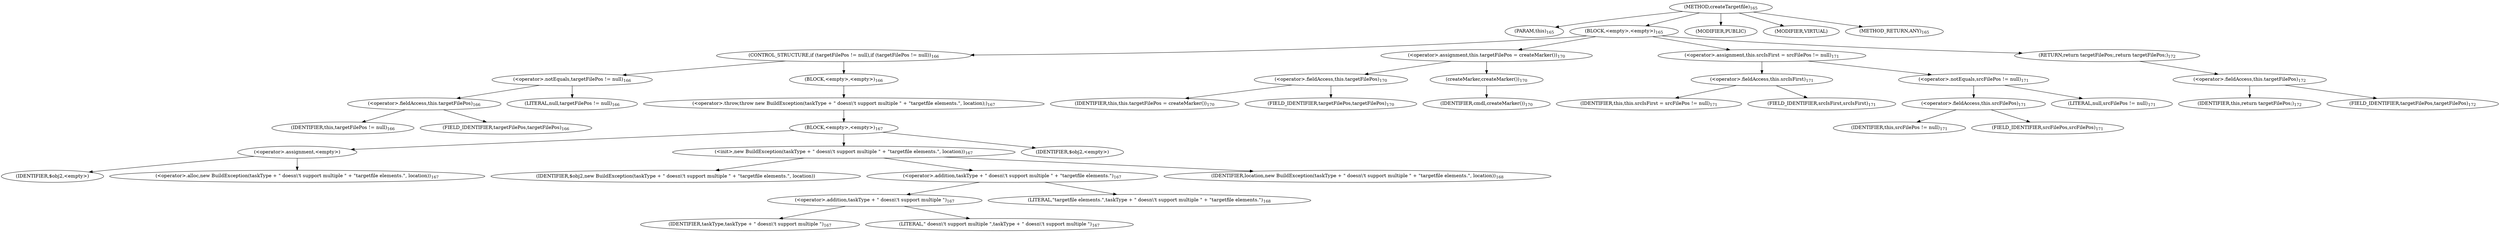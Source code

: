 digraph "createTargetfile" {  
"187" [label = <(METHOD,createTargetfile)<SUB>165</SUB>> ]
"188" [label = <(PARAM,this)<SUB>165</SUB>> ]
"189" [label = <(BLOCK,&lt;empty&gt;,&lt;empty&gt;)<SUB>165</SUB>> ]
"190" [label = <(CONTROL_STRUCTURE,if (targetFilePos != null),if (targetFilePos != null))<SUB>166</SUB>> ]
"191" [label = <(&lt;operator&gt;.notEquals,targetFilePos != null)<SUB>166</SUB>> ]
"192" [label = <(&lt;operator&gt;.fieldAccess,this.targetFilePos)<SUB>166</SUB>> ]
"193" [label = <(IDENTIFIER,this,targetFilePos != null)<SUB>166</SUB>> ]
"194" [label = <(FIELD_IDENTIFIER,targetFilePos,targetFilePos)<SUB>166</SUB>> ]
"195" [label = <(LITERAL,null,targetFilePos != null)<SUB>166</SUB>> ]
"196" [label = <(BLOCK,&lt;empty&gt;,&lt;empty&gt;)<SUB>166</SUB>> ]
"197" [label = <(&lt;operator&gt;.throw,throw new BuildException(taskType + &quot; doesn\'t support multiple &quot; + &quot;targetfile elements.&quot;, location);)<SUB>167</SUB>> ]
"198" [label = <(BLOCK,&lt;empty&gt;,&lt;empty&gt;)<SUB>167</SUB>> ]
"199" [label = <(&lt;operator&gt;.assignment,&lt;empty&gt;)> ]
"200" [label = <(IDENTIFIER,$obj2,&lt;empty&gt;)> ]
"201" [label = <(&lt;operator&gt;.alloc,new BuildException(taskType + &quot; doesn\'t support multiple &quot; + &quot;targetfile elements.&quot;, location))<SUB>167</SUB>> ]
"202" [label = <(&lt;init&gt;,new BuildException(taskType + &quot; doesn\'t support multiple &quot; + &quot;targetfile elements.&quot;, location))<SUB>167</SUB>> ]
"203" [label = <(IDENTIFIER,$obj2,new BuildException(taskType + &quot; doesn\'t support multiple &quot; + &quot;targetfile elements.&quot;, location))> ]
"204" [label = <(&lt;operator&gt;.addition,taskType + &quot; doesn\'t support multiple &quot; + &quot;targetfile elements.&quot;)<SUB>167</SUB>> ]
"205" [label = <(&lt;operator&gt;.addition,taskType + &quot; doesn\'t support multiple &quot;)<SUB>167</SUB>> ]
"206" [label = <(IDENTIFIER,taskType,taskType + &quot; doesn\'t support multiple &quot;)<SUB>167</SUB>> ]
"207" [label = <(LITERAL,&quot; doesn\'t support multiple &quot;,taskType + &quot; doesn\'t support multiple &quot;)<SUB>167</SUB>> ]
"208" [label = <(LITERAL,&quot;targetfile elements.&quot;,taskType + &quot; doesn\'t support multiple &quot; + &quot;targetfile elements.&quot;)<SUB>168</SUB>> ]
"209" [label = <(IDENTIFIER,location,new BuildException(taskType + &quot; doesn\'t support multiple &quot; + &quot;targetfile elements.&quot;, location))<SUB>168</SUB>> ]
"210" [label = <(IDENTIFIER,$obj2,&lt;empty&gt;)> ]
"211" [label = <(&lt;operator&gt;.assignment,this.targetFilePos = createMarker())<SUB>170</SUB>> ]
"212" [label = <(&lt;operator&gt;.fieldAccess,this.targetFilePos)<SUB>170</SUB>> ]
"213" [label = <(IDENTIFIER,this,this.targetFilePos = createMarker())<SUB>170</SUB>> ]
"214" [label = <(FIELD_IDENTIFIER,targetFilePos,targetFilePos)<SUB>170</SUB>> ]
"215" [label = <(createMarker,createMarker())<SUB>170</SUB>> ]
"216" [label = <(IDENTIFIER,cmdl,createMarker())<SUB>170</SUB>> ]
"217" [label = <(&lt;operator&gt;.assignment,this.srcIsFirst = srcFilePos != null)<SUB>171</SUB>> ]
"218" [label = <(&lt;operator&gt;.fieldAccess,this.srcIsFirst)<SUB>171</SUB>> ]
"219" [label = <(IDENTIFIER,this,this.srcIsFirst = srcFilePos != null)<SUB>171</SUB>> ]
"220" [label = <(FIELD_IDENTIFIER,srcIsFirst,srcIsFirst)<SUB>171</SUB>> ]
"221" [label = <(&lt;operator&gt;.notEquals,srcFilePos != null)<SUB>171</SUB>> ]
"222" [label = <(&lt;operator&gt;.fieldAccess,this.srcFilePos)<SUB>171</SUB>> ]
"223" [label = <(IDENTIFIER,this,srcFilePos != null)<SUB>171</SUB>> ]
"224" [label = <(FIELD_IDENTIFIER,srcFilePos,srcFilePos)<SUB>171</SUB>> ]
"225" [label = <(LITERAL,null,srcFilePos != null)<SUB>171</SUB>> ]
"226" [label = <(RETURN,return targetFilePos;,return targetFilePos;)<SUB>172</SUB>> ]
"227" [label = <(&lt;operator&gt;.fieldAccess,this.targetFilePos)<SUB>172</SUB>> ]
"228" [label = <(IDENTIFIER,this,return targetFilePos;)<SUB>172</SUB>> ]
"229" [label = <(FIELD_IDENTIFIER,targetFilePos,targetFilePos)<SUB>172</SUB>> ]
"230" [label = <(MODIFIER,PUBLIC)> ]
"231" [label = <(MODIFIER,VIRTUAL)> ]
"232" [label = <(METHOD_RETURN,ANY)<SUB>165</SUB>> ]
  "187" -> "188" 
  "187" -> "189" 
  "187" -> "230" 
  "187" -> "231" 
  "187" -> "232" 
  "189" -> "190" 
  "189" -> "211" 
  "189" -> "217" 
  "189" -> "226" 
  "190" -> "191" 
  "190" -> "196" 
  "191" -> "192" 
  "191" -> "195" 
  "192" -> "193" 
  "192" -> "194" 
  "196" -> "197" 
  "197" -> "198" 
  "198" -> "199" 
  "198" -> "202" 
  "198" -> "210" 
  "199" -> "200" 
  "199" -> "201" 
  "202" -> "203" 
  "202" -> "204" 
  "202" -> "209" 
  "204" -> "205" 
  "204" -> "208" 
  "205" -> "206" 
  "205" -> "207" 
  "211" -> "212" 
  "211" -> "215" 
  "212" -> "213" 
  "212" -> "214" 
  "215" -> "216" 
  "217" -> "218" 
  "217" -> "221" 
  "218" -> "219" 
  "218" -> "220" 
  "221" -> "222" 
  "221" -> "225" 
  "222" -> "223" 
  "222" -> "224" 
  "226" -> "227" 
  "227" -> "228" 
  "227" -> "229" 
}
